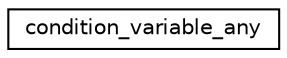 digraph "Graphical Class Hierarchy"
{
  edge [fontname="Helvetica",fontsize="10",labelfontname="Helvetica",labelfontsize="10"];
  node [fontname="Helvetica",fontsize="10",shape=record];
  rankdir="LR";
  Node1 [label="condition_variable_any",height=0.2,width=0.4,color="black", fillcolor="white", style="filled",URL="$classcondition__variable__any.xhtml"];
}
